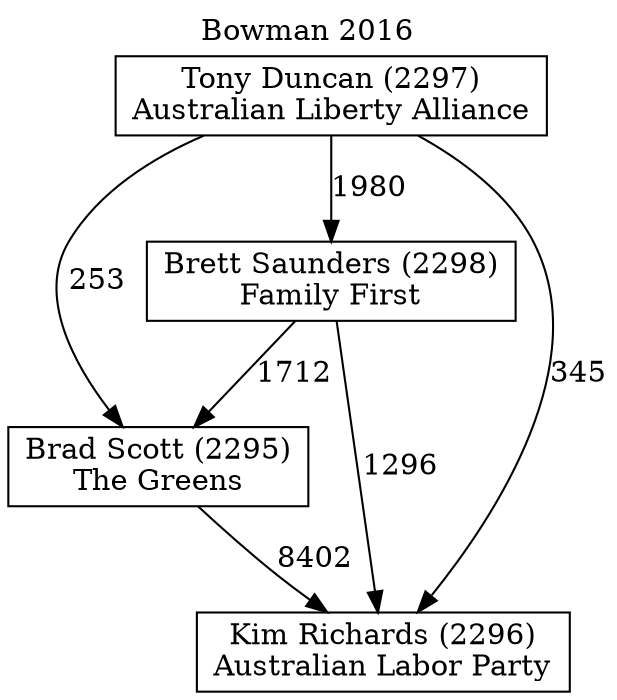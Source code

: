 // House preference flow
digraph "Kim Richards (2296)_Bowman_2016" {
	graph [label="Bowman 2016" labelloc=t mclimit=10]
	node [shape=box]
	"Brad Scott (2295)" [label="Brad Scott (2295)
The Greens"]
	"Brett Saunders (2298)" [label="Brett Saunders (2298)
Family First"]
	"Kim Richards (2296)" [label="Kim Richards (2296)
Australian Labor Party"]
	"Tony Duncan (2297)" [label="Tony Duncan (2297)
Australian Liberty Alliance"]
	"Brad Scott (2295)" -> "Kim Richards (2296)" [label=8402]
	"Brett Saunders (2298)" -> "Brad Scott (2295)" [label=1712]
	"Brett Saunders (2298)" -> "Kim Richards (2296)" [label=1296]
	"Tony Duncan (2297)" -> "Brad Scott (2295)" [label=253]
	"Tony Duncan (2297)" -> "Brett Saunders (2298)" [label=1980]
	"Tony Duncan (2297)" -> "Kim Richards (2296)" [label=345]
}
